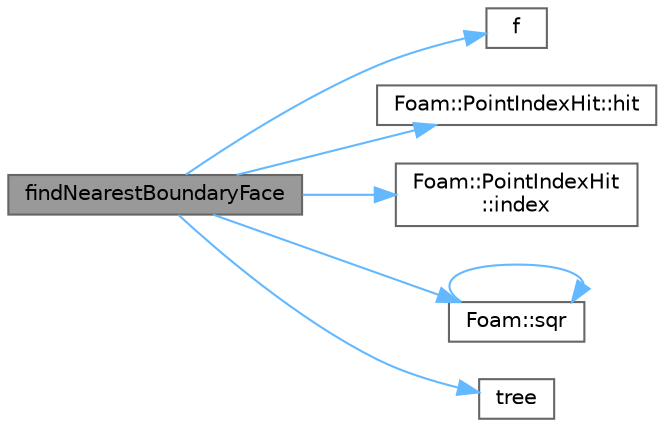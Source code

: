 digraph "findNearestBoundaryFace"
{
 // LATEX_PDF_SIZE
  bgcolor="transparent";
  edge [fontname=Helvetica,fontsize=10,labelfontname=Helvetica,labelfontsize=10];
  node [fontname=Helvetica,fontsize=10,shape=box,height=0.2,width=0.4];
  rankdir="LR";
  Node1 [id="Node000001",label="findNearestBoundaryFace",height=0.2,width=0.4,color="gray40", fillcolor="grey60", style="filled", fontcolor="black",tooltip=" "];
  Node1 -> Node2 [id="edge1_Node000001_Node000002",color="steelblue1",style="solid",tooltip=" "];
  Node2 [id="Node000002",label="f",height=0.2,width=0.4,color="grey40", fillcolor="white", style="filled",URL="$readKivaGrid_8H.html#a888be93833ac7a23170555c69c690288",tooltip=" "];
  Node1 -> Node3 [id="edge2_Node000001_Node000003",color="steelblue1",style="solid",tooltip=" "];
  Node3 [id="Node000003",label="Foam::PointIndexHit::hit",height=0.2,width=0.4,color="grey40", fillcolor="white", style="filled",URL="$classFoam_1_1PointIndexHit.html#a962a79dda5456b65538fa10bba8f34cd",tooltip=" "];
  Node1 -> Node4 [id="edge3_Node000001_Node000004",color="steelblue1",style="solid",tooltip=" "];
  Node4 [id="Node000004",label="Foam::PointIndexHit\l::index",height=0.2,width=0.4,color="grey40", fillcolor="white", style="filled",URL="$classFoam_1_1PointIndexHit.html#a79494db495b9730bf3a05557f0f8fffd",tooltip=" "];
  Node1 -> Node5 [id="edge4_Node000001_Node000005",color="steelblue1",style="solid",tooltip=" "];
  Node5 [id="Node000005",label="Foam::sqr",height=0.2,width=0.4,color="grey40", fillcolor="white", style="filled",URL="$namespaceFoam.html#a277dc11c581d53826ab5090b08f3b17b",tooltip=" "];
  Node5 -> Node5 [id="edge5_Node000005_Node000005",color="steelblue1",style="solid",tooltip=" "];
  Node1 -> Node6 [id="edge6_Node000001_Node000006",color="steelblue1",style="solid",tooltip=" "];
  Node6 [id="Node000006",label="tree",height=0.2,width=0.4,color="grey40", fillcolor="white", style="filled",URL="$searchingEngine__CGAL_8H.html#afdb69149c3ec151e1b29ff1547ff2cd1",tooltip=" "];
}

